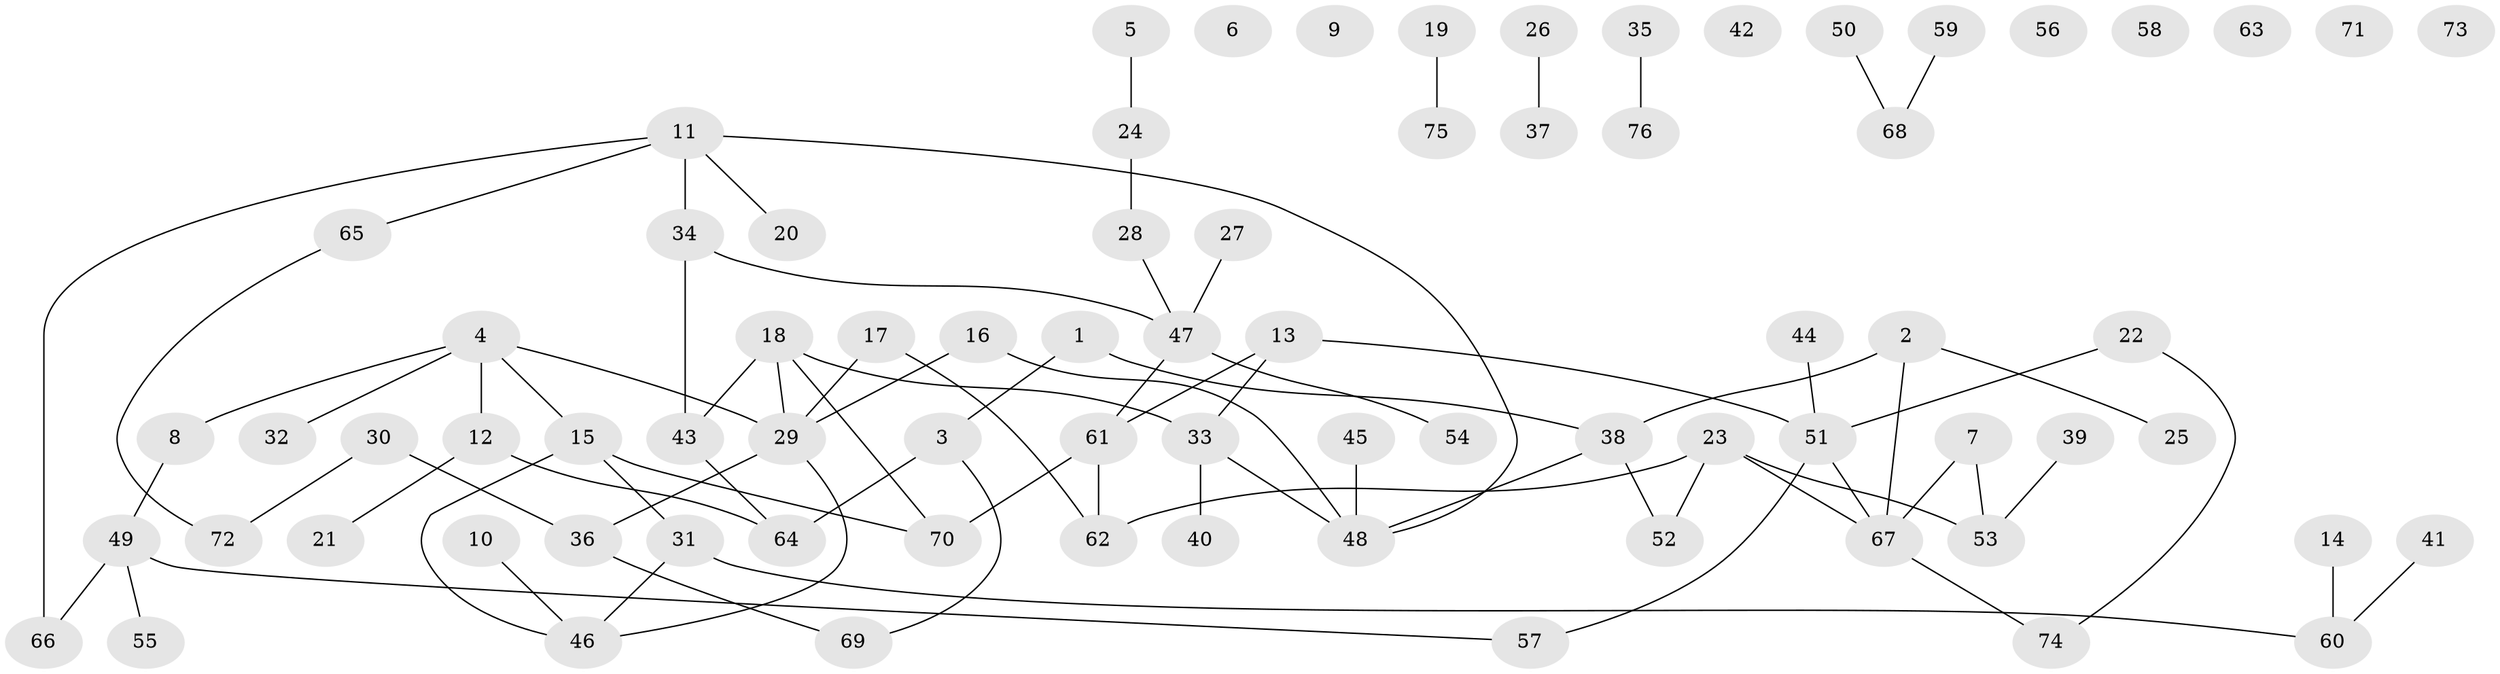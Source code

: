 // coarse degree distribution, {3: 0.11764705882352941, 5: 0.0784313725490196, 4: 0.11764705882352941, 1: 0.19607843137254902, 0: 0.19607843137254902, 2: 0.2549019607843137, 7: 0.0392156862745098}
// Generated by graph-tools (version 1.1) at 2025/41/03/06/25 10:41:21]
// undirected, 76 vertices, 82 edges
graph export_dot {
graph [start="1"]
  node [color=gray90,style=filled];
  1;
  2;
  3;
  4;
  5;
  6;
  7;
  8;
  9;
  10;
  11;
  12;
  13;
  14;
  15;
  16;
  17;
  18;
  19;
  20;
  21;
  22;
  23;
  24;
  25;
  26;
  27;
  28;
  29;
  30;
  31;
  32;
  33;
  34;
  35;
  36;
  37;
  38;
  39;
  40;
  41;
  42;
  43;
  44;
  45;
  46;
  47;
  48;
  49;
  50;
  51;
  52;
  53;
  54;
  55;
  56;
  57;
  58;
  59;
  60;
  61;
  62;
  63;
  64;
  65;
  66;
  67;
  68;
  69;
  70;
  71;
  72;
  73;
  74;
  75;
  76;
  1 -- 3;
  1 -- 38;
  2 -- 25;
  2 -- 38;
  2 -- 67;
  3 -- 64;
  3 -- 69;
  4 -- 8;
  4 -- 12;
  4 -- 15;
  4 -- 29;
  4 -- 32;
  5 -- 24;
  7 -- 53;
  7 -- 67;
  8 -- 49;
  10 -- 46;
  11 -- 20;
  11 -- 34;
  11 -- 48;
  11 -- 65;
  11 -- 66;
  12 -- 21;
  12 -- 64;
  13 -- 33;
  13 -- 51;
  13 -- 61;
  14 -- 60;
  15 -- 31;
  15 -- 46;
  15 -- 70;
  16 -- 29;
  16 -- 48;
  17 -- 29;
  17 -- 62;
  18 -- 29;
  18 -- 33;
  18 -- 43;
  18 -- 70;
  19 -- 75;
  22 -- 51;
  22 -- 74;
  23 -- 52;
  23 -- 53;
  23 -- 62;
  23 -- 67;
  24 -- 28;
  26 -- 37;
  27 -- 47;
  28 -- 47;
  29 -- 36;
  29 -- 46;
  30 -- 36;
  30 -- 72;
  31 -- 46;
  31 -- 60;
  33 -- 40;
  33 -- 48;
  34 -- 43;
  34 -- 47;
  35 -- 76;
  36 -- 69;
  38 -- 48;
  38 -- 52;
  39 -- 53;
  41 -- 60;
  43 -- 64;
  44 -- 51;
  45 -- 48;
  47 -- 54;
  47 -- 61;
  49 -- 55;
  49 -- 57;
  49 -- 66;
  50 -- 68;
  51 -- 57;
  51 -- 67;
  59 -- 68;
  61 -- 62;
  61 -- 70;
  65 -- 72;
  67 -- 74;
}
